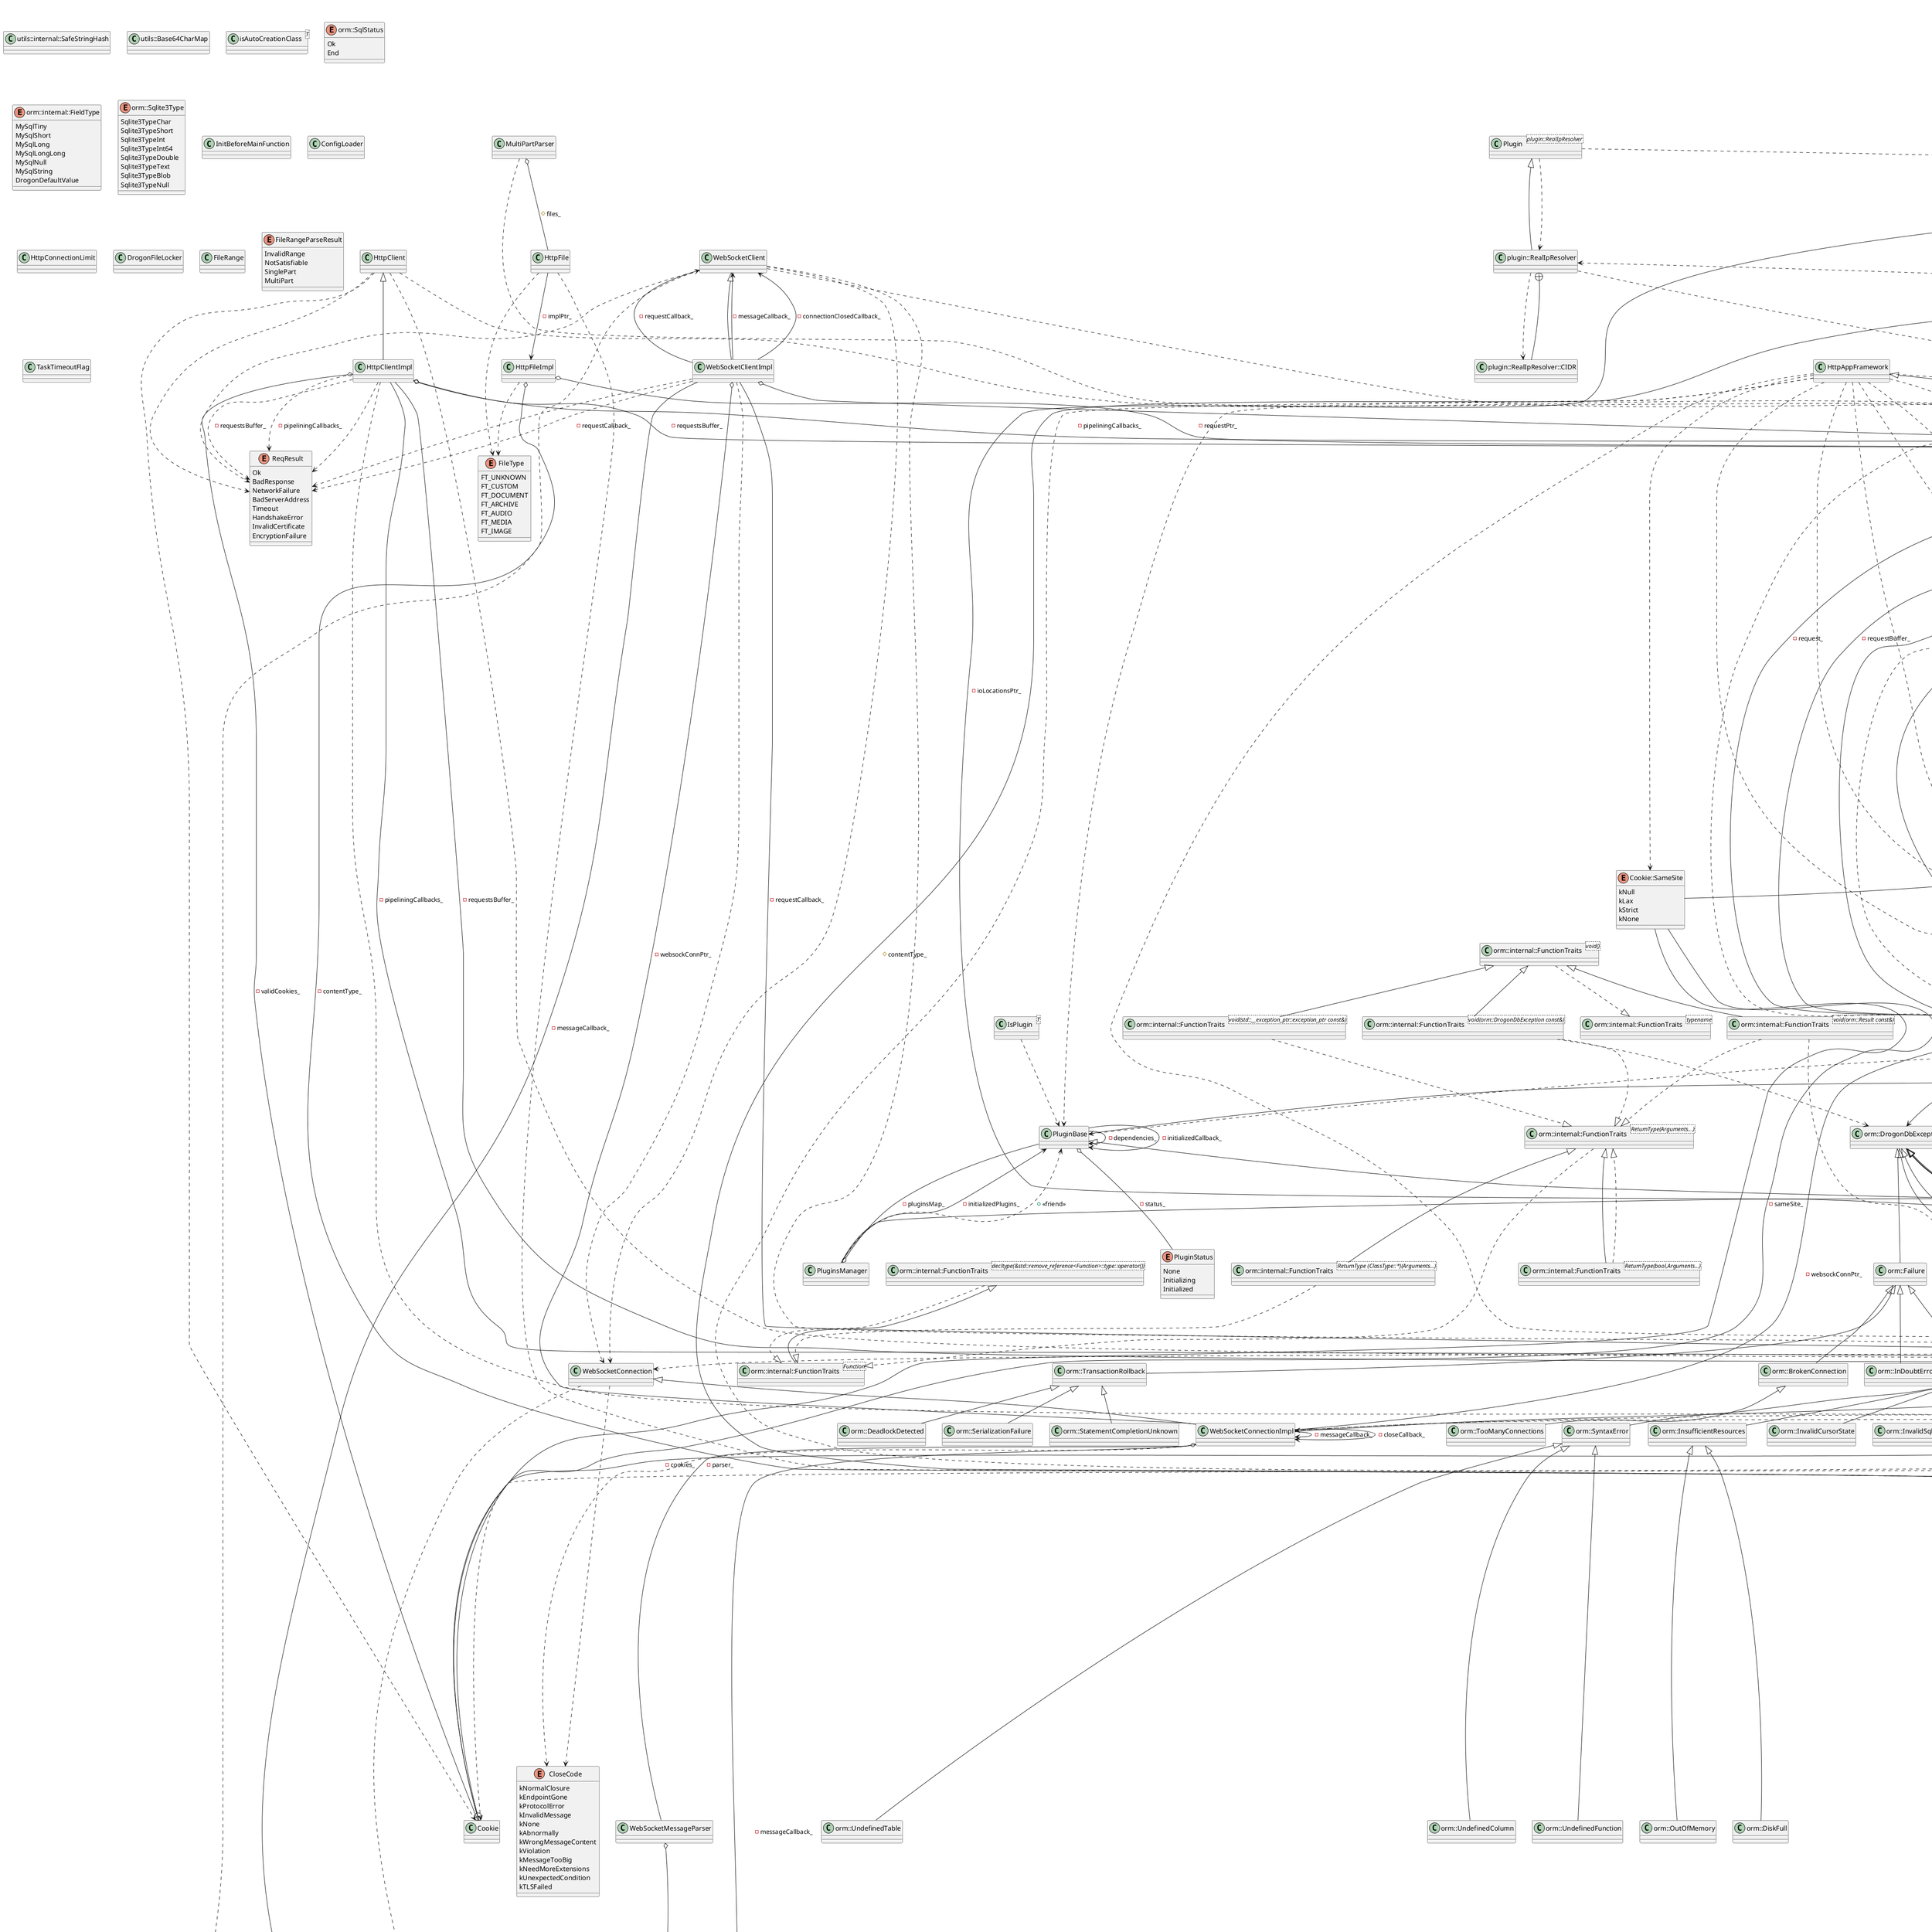@startuml
title drogon class hierarchy
class "CacheFile" as C_0012817571107297855010
class C_0012817571107297855010 {
__
}
class "utils::internal::SafeStringHash" as C_0001621147198823404464
class C_0001621147198823404464 {
__
}
class "utils::Base64CharMap" as C_0006477558972330886409
class C_0006477558972330886409 {
__
}
enum "HttpStatusCode" as C_0018352166772591947749
enum C_0018352166772591947749 {
kUnknown
k100Continue
k101SwitchingProtocols
k102Processing
k103EarlyHints
k200OK
k201Created
k202Accepted
k203NonAuthoritativeInformation
k204NoContent
k205ResetContent
k206PartialContent
k207MultiStatus
k208AlreadyReported
k226IMUsed
k300MultipleChoices
k301MovedPermanently
k302Found
k303SeeOther
k304NotModified
k305UseProxy
k306Unused
k307TemporaryRedirect
k308PermanentRedirect
k400BadRequest
k401Unauthorized
k402PaymentRequired
k403Forbidden
k404NotFound
k405MethodNotAllowed
k406NotAcceptable
k407ProxyAuthenticationRequired
k408RequestTimeout
k409Conflict
k410Gone
k411LengthRequired
k412PreconditionFailed
k413RequestEntityTooLarge
k414RequestURITooLarge
k415UnsupportedMediaType
k416RequestedRangeNotSatisfiable
k417ExpectationFailed
k418ImATeapot
k421MisdirectedRequest
k422UnprocessableEntity
k423Locked
k424FailedDependency
k425TooEarly
k426UpgradeRequired
k428PreconditionRequired
k429TooManyRequests
k431RequestHeaderFieldsTooLarge
k451UnavailableForLegalReasons
k500InternalServerError
k501NotImplemented
k502BadGateway
k503ServiceUnavailable
k504GatewayTimeout
k505HTTPVersionNotSupported
k506VariantAlsoNegotiates
k507InsufficientStorage
k508LoopDetected
k510NotExtended
k511NetworkAuthenticationRequired
}
enum "Version" as C_0001582541600167414582
enum C_0001582541600167414582 {
kUnknown
kHttp10
kHttp11
}
enum "ContentType" as C_0016532459481845139598
enum C_0016532459481845139598 {
CT_NONE
CT_APPLICATION_JSON
CT_TEXT_PLAIN
CT_TEXT_HTML
CT_APPLICATION_X_FORM
CT_APPLICATION_X_JAVASCRIPT
CT_TEXT_JAVASCRIPT
CT_TEXT_CSS
CT_TEXT_CSV
CT_TEXT_XML
CT_APPLICATION_XML
CT_TEXT_XSL
CT_APPLICATION_WASM
CT_APPLICATION_OCTET_STREAM
CT_APPLICATION_FONT_WOFF
CT_APPLICATION_FONT_WOFF2
CT_APPLICATION_GZIP
CT_APPLICATION_JAVA_ARCHIVE
CT_APPLICATION_PDF
CT_APPLICATION_MSWORD
CT_APPLICATION_MSWORDX
CT_APPLICATION_VND_MS_FONTOBJ
CT_APPLICATION_VND_RAR
CT_APPLICATION_XHTML
CT_APPLICATION_X_7Z
CT_APPLICATION_X_BZIP
CT_APPLICATION_X_BZIP2
CT_APPLICATION_X_HTTPD_PHP
CT_APPLICATION_X_FONT_TRUETYPE
CT_APPLICATION_X_FONT_OPENTYPE
CT_APPLICATION_X_TAR
CT_APPLICATION_X_TGZ
CT_APPLICATION_X_XZ
CT_APPLICATION_ZIP
CT_AUDIO_AAC
CT_AUDIO_AC3
CT_AUDIO_AIFF
CT_AUDIO_FLAC
CT_AUDIO_MATROSKA
CT_AUDIO_MPEG
CT_AUDIO_MPEG4
CT_AUDIO_OGG
CT_AUDIO_WAVE
CT_AUDIO_WEBM
CT_AUDIO_X_APE
CT_AUDIO_X_MS_WMA
CT_AUDIO_X_TTA
CT_AUDIO_X_WAVPACK
CT_IMAGE_APNG
CT_IMAGE_AVIF
CT_IMAGE_BMP
CT_IMAGE_GIF
CT_IMAGE_ICNS
CT_IMAGE_JPG
CT_IMAGE_JP2
CT_IMAGE_PNG
CT_IMAGE_SVG_XML
CT_IMAGE_TIFF
CT_IMAGE_WEBP
CT_IMAGE_X_MNG
CT_IMAGE_X_TGA
CT_IMAGE_XICON
CT_VIDEO_APG
CT_VIDEO_AV1
CT_VIDEO_QUICKTIME
CT_VIDEO_MATROSKA
CT_VIDEO_MP4
CT_VIDEO_MPEG
CT_VIDEO_MPEG2TS
CT_VIDEO_OGG
CT_VIDEO_WEBM
CT_VIDEO_X_M4V
CT_VIDEO_X_MSVIDEO
CT_MULTIPART_FORM_DATA
CT_CUSTOM
}
enum "FileType" as C_0000368702885421115956
enum C_0000368702885421115956 {
FT_UNKNOWN
FT_CUSTOM
FT_DOCUMENT
FT_ARCHIVE
FT_AUDIO
FT_MEDIA
FT_IMAGE
}
enum "HttpMethod" as C_0018376716705543033474
enum C_0018376716705543033474 {
Get
Post
Head
Put
Delete
Options
Patch
Invalid
}
enum "ReqResult" as C_0017198085375571107773
enum C_0017198085375571107773 {
Ok
BadResponse
NetworkFailure
BadServerAddress
Timeout
HandshakeError
InvalidCertificate
EncryptionFailure
}
enum "WebSocketMessageType" as C_0011944296698596214920
enum C_0011944296698596214920 {
Text
Binary
Ping
Pong
Close
Unknown
}
class "CallbackEntry" as C_0000724169302370628750
class C_0000724169302370628750 {
__
}
class "CacheMap<T1,T2>" as C_0013747018076770056572
class C_0013747018076770056572 {
__
}
class "CacheMap::MapValue" as C_0012499125694276286924
class C_0012499125694276286924 {
__
}
class "CacheMap::ControlBlock" as C_0018016591625205030681
class C_0018016591625205030681 {
__
}
class "DrClassMap" as C_0001809262855801725511
class C_0001809262855801725511 {
__
}
class "DrObjectBase" as C_0007589431571026341200
class C_0007589431571026341200 {
__
}
class "isAutoCreationClass<T>" as C_0002465921978602352788
class C_0002465921978602352788 {
__
}
class "DrObject<T>" as C_0007426810552443098638
class C_0007426810552443098638 {
__
}
class "DrObject::DrAllocator" as C_0011220638548798215414
class C_0011220638548798215414 {
__
}
class "MultipartHeader" as C_0011525066559430431228
class C_0011525066559430431228 {
__
}
class "RequestStream" as C_0000747981002538991162
class C_0000747981002538991162 {
__
}
enum "StreamErrorCode" as C_0013665713398807404647
enum C_0013665713398807404647 {
kNone
kBadRequest
kConnectionBroken
}
class "StreamError" as C_0001638496613031453620
class C_0001638496613031453620 {
__
}
class "RequestStreamReader" as C_0014065424755961412102
class C_0014065424755961412102 {
__
}
class "Session" as C_0009239069266320825271
class C_0009239069266320825271 {
__
}
class "Attributes" as C_0006855091538063756126
class C_0006855091538063756126 {
__
}
class "UploadFile" as C_0012923695937735973842
class C_0012923695937735973842 {
__
}
class "HttpRequest" as C_0009526967534980987537
class C_0009526967534980987537 {
__
}
class "Cookie" as C_0005037766996307096655
class C_0005037766996307096655 {
__
}
enum "Cookie::SameSite" as C_0016848431613955284927
enum C_0016848431613955284927 {
kNull
kLax
kStrict
kNone
}
class "HttpViewData" as C_0010968873243774943287
class C_0010968873243774943287 {
__
}
class "ResponseStream" as C_0017840186274964755767
class C_0017840186274964755767 {
__
}
class "HttpResponse" as C_0015214360216164099988
class C_0015214360216164099988 {
__
}
class "HttpMiddlewareBase" as C_0013299971319634221181
class C_0013299971319634221181 {
__
}
class "HttpMiddleware<T,_Bool AutoCreation=true>" as C_0002367562706761873028
class C_0002367562706761873028 {
__
}
class "HttpFilterBase" as C_0010298798647119485959
class C_0010298798647119485959 {
__
}
class "HttpFilter<T,_Bool AutoCreation=true>" as C_0011386542272247263448
class C_0011386542272247263448 {
__
}
class "HttpFile" as C_0012187339222017047408
class C_0012187339222017047408 {
__
}
class "MultiPartParser" as C_0012812853950148626389
class C_0012812853950148626389 {
__
}
class "DrTemplateBase" as C_0002292440546930414128
class C_0002292440546930414128 {
__
}
class "DrTemplate<T>" as C_0005847266675194305338
class C_0005847266675194305338 {
__
}
class "DrTemplate<NotFound>" as C_0015688036026125021900
class C_0015688036026125021900 {
__
}
class "NotFound" as C_0013618489075755636239
class C_0013618489075755636239 {
__
}
enum "PluginStatus" as C_0017432675965071711225
enum C_0017432675965071711225 {
None
Initializing
Initialized
}
class "PluginBase" as C_0014129061647938356207
class C_0014129061647938356207 {
__
}
class "IsPlugin<T>" as C_0006061324248466561665
class C_0006061324248466561665 {
__
}
class "Plugin<T>" as C_0000721967873531230181
class C_0000721967873531230181 {
__
}
class "orm::DrogonDbException" as C_0003925615300575611866
class C_0003925615300575611866 {
__
}
class "orm::Failure" as C_0003650953361760268283
class C_0003650953361760268283 {
__
}
class "orm::BrokenConnection" as C_0011011551691146517054
class C_0011011551691146517054 {
__
}
class "orm::SqlError" as C_0000880753197555427468
class C_0000880753197555427468 {
__
}
class "orm::InDoubtError" as C_0010638496020058279751
class C_0010638496020058279751 {
__
}
class "orm::TransactionRollback" as C_0015316194265303155803
class C_0015316194265303155803 {
__
}
class "orm::SerializationFailure" as C_0010060821064176816690
class C_0010060821064176816690 {
__
}
class "orm::StatementCompletionUnknown" as C_0007956932524636972451
class C_0007956932524636972451 {
__
}
class "orm::DeadlockDetected" as C_0015110359670133234192
class C_0015110359670133234192 {
__
}
class "orm::InternalError" as C_0018094653380528237134
class C_0018094653380528237134 {
__
}
class "orm::TimeoutError" as C_0018421396363582951904
class C_0018421396363582951904 {
__
}
class "orm::UsageError" as C_0002032668533831314823
class C_0002032668533831314823 {
__
}
class "orm::ArgumentError" as C_0007334146648115865357
class C_0007334146648115865357 {
__
}
class "orm::ConversionError" as C_0014760700586580098834
class C_0014760700586580098834 {
__
}
class "orm::RangeError" as C_0009691442545535271596
class C_0009691442545535271596 {
__
}
class "orm::UnexpectedRows" as C_0007005467662530310549
class C_0007005467662530310549 {
__
}
class "orm::FeatureNotSupported" as C_0002425173781088858022
class C_0002425173781088858022 {
__
}
class "orm::DataException" as C_0003600532731743140391
class C_0003600532731743140391 {
__
}
class "orm::IntegrityConstraintViolation" as C_0001471885608395928881
class C_0001471885608395928881 {
__
}
class "orm::RestrictViolation" as C_0011894927723383265564
class C_0011894927723383265564 {
__
}
class "orm::NotNullViolation" as C_0014522370043078387317
class C_0014522370043078387317 {
__
}
class "orm::ForeignKeyViolation" as C_0004061656414749205631
class C_0004061656414749205631 {
__
}
class "orm::UniqueViolation" as C_0016070863326250065842
class C_0016070863326250065842 {
__
}
class "orm::CheckViolation" as C_0015393912421811538770
class C_0015393912421811538770 {
__
}
class "orm::InvalidCursorState" as C_0012531428451641118691
class C_0012531428451641118691 {
__
}
class "orm::InvalidSqlStatementName" as C_0006072503209200906457
class C_0006072503209200906457 {
__
}
class "orm::InvalidCursorName" as C_0012848972946571554530
class C_0012848972946571554530 {
__
}
class "orm::SyntaxError" as C_0002072792391660598652
class C_0002072792391660598652 {
__
}
class "orm::UndefinedColumn" as C_0010184429436132236652
class C_0010184429436132236652 {
__
}
class "orm::UndefinedFunction" as C_0001400015603468870662
class C_0001400015603468870662 {
__
}
class "orm::UndefinedTable" as C_0004053124210619346684
class C_0004053124210619346684 {
__
}
class "orm::InsufficientPrivilege" as C_0004921016967397749021
class C_0004921016967397749021 {
__
}
class "orm::InsufficientResources" as C_0016931975591050822499
class C_0016931975591050822499 {
__
}
class "orm::DiskFull" as C_0011782905624685618936
class C_0011782905624685618936 {
__
}
class "orm::OutOfMemory" as C_0004720690990447380967
class C_0004720690990447380967 {
__
}
class "orm::TooManyConnections" as C_0012522139938120818336
class C_0012522139938120818336 {
__
}
class "orm::ArrayParser" as C_0008248158108359289930
class C_0008248158108359289930 {
__
}
enum "orm::ArrayParser::juncture" as C_0000667345353125758012
enum C_0000667345353125758012 {
row_start
row_end
null_value
string_value
done
}
enum "orm::SqlStatus" as C_0006916913428329031845
enum C_0006916913428329031845 {
Ok
End
}
class "orm::Result" as C_0015037553234648304987
class C_0015037553234648304987 {
__
}
class "orm::Row" as C_0011977995049790402683
class C_0011977995049790402683 {
__
}
class "orm::Field" as C_0003075372909022545705
class C_0003075372909022545705 {
__
}
class "orm::ConstResultIterator" as C_0006075981055997961421
class C_0006075981055997961421 {
__
}
class "orm::ConstReverseResultIterator" as C_0013464107380726638743
class C_0013464107380726638743 {
__
}
class "orm::ConstRowIterator" as C_0015265162206910396860
class C_0015265162206910396860 {
__
}
class "orm::ConstReverseRowIterator" as C_0001233194470556708675
class C_0001233194470556708675 {
__
}
class "orm::DefaultValue" as C_0009938802531448414395
class C_0009938802531448414395 {
__
}
enum "orm::internal::FieldType" as C_0014425305828038990979
enum C_0014425305828038990979 {
MySqlTiny
MySqlShort
MySqlLong
MySqlLongLong
MySqlNull
MySqlString
DrogonDefaultValue
}
class "orm::internal::FunctionTraits<void()>" as C_0001173027683328671959
class C_0001173027683328671959 {
__
}
class "orm::internal::FunctionTraits<decltype(&std::remove_reference<Function>::type::operator())>" as C_0012262222008188773731
class C_0012262222008188773731 {
__
}
class "orm::internal::FunctionTraits<Function>" as C_0015660831817441744612
class C_0015660831817441744612 {
__
}
class "orm::internal::FunctionTraits<ReturnType(Arguments...)>" as C_0006450046398830404338
class C_0006450046398830404338 {
__
}
class "orm::internal::FunctionTraits<ReturnType (ClassType::*)(Arguments...)>" as C_0011343064186083833271
class C_0011343064186083833271 {
__
}
class "orm::internal::FunctionTraits<void(orm::Result const&)>" as C_0008903989661017659806
class C_0008903989661017659806 {
__
}
class "orm::internal::FunctionTraits<void(orm::DrogonDbException const&)>" as C_0015578000809991663837
class C_0015578000809991663837 {
__
}
class "orm::internal::FunctionTraits<void(std::__exception_ptr::exception_ptr const&)>" as C_0015441233062675177917
class C_0015441233062675177917 {
__
}
class "orm::internal::FunctionTraits<ReturnType(bool,Arguments...)>" as C_0006899735906605322291
class C_0006899735906605322291 {
__
}
class "orm::internal::VectorTypeTraits<T>" as C_0006292438456919840877
class C_0006292438456919840877 {
__
}
class "orm::internal::VectorTypeTraits<std::vector<std::shared_ptr<T>>>" as C_0011686202660771439393
class C_0011686202660771439393 {
__
}
class "orm::internal::VectorTypeTraits<std::string>" as C_0008231458410616793384
class C_0008231458410616793384 {
__
}
class "orm::internal::CallbackArgTypeTraits<T>" as C_0012728409471627532734
class C_0012728409471627532734 {
__
}
class "orm::internal::CallbackArgTypeTraits<T *>" as C_0006744142839399052624
class C_0006744142839399052624 {
__
}
class "orm::internal::CallbackArgTypeTraits<T &>" as C_0012989082906342152832
class C_0012989082906342152832 {
__
}
class "orm::internal::CallbackArgTypeTraits<T &&>" as C_0003596697204174072493
class C_0003596697204174072493 {
__
}
class "orm::internal::CallbackArgTypeTraits<T const&>" as C_0002225831632757194885
class C_0002225831632757194885 {
__
}
class "orm::internal::CallbackHolderBase" as C_0006492505058504754792
class C_0006492505058504754792 {
__
}
class "orm::internal::CallbackHolder<Function>" as C_0015114878958967863017
class C_0015114878958967863017 {
__
}
class "orm::internal::SqlBinder" as C_0003751176088277449627
class C_0003751176088277449627 {
__
}
class "orm::internal::FunctionTraits<typename>" as C_0002870807862355706753
class C_0002870807862355706753 {
__
}
enum "orm::ClientType" as C_0017526265140344553007
enum C_0017526265140344553007 {
PostgreSQL
Mysql
Sqlite3
}
enum "orm::Sqlite3Type" as C_0010408216038795476083
enum C_0010408216038795476083 {
Sqlite3TypeChar
Sqlite3TypeShort
Sqlite3TypeInt
Sqlite3TypeInt64
Sqlite3TypeDouble
Sqlite3TypeText
Sqlite3TypeBlob
Sqlite3TypeNull
}
enum "orm::Mode" as C_0009802664695446558686
enum C_0009802664695446558686 {
NonBlocking
Blocking
}
class "orm::DbClient" as C_0003772260212648364846
class C_0003772260212648364846 {
__
}
class "orm::Transaction" as C_0003655518352242345265
class C_0003655518352242345265 {
__
}
class "orm::PostgresConfig" as C_0013437298660522221416
class C_0013437298660522221416 {
__
}
class "orm::MysqlConfig" as C_0007465107967000890521
class C_0007465107967000890521 {
__
}
class "orm::Sqlite3Config" as C_0004429247085535594354
class C_0004429247085535594354 {
__
}
class "orm::DbClientManager" as C_0013196187851235976252
class C_0013196187851235976252 {
__
}
class "orm::DbClientManager::DbInfo" as C_0013471996287550612450
class C_0013471996287550612450 {
__
}
class "orm::ResultImpl" as C_0015647149007090703416
class C_0015647149007090703416 {
__
}
enum "nosql::RedisResultType" as C_0001893029331667332830
enum C_0001893029331667332830 {
kInteger
kString
kArray
kStatus
kNil
kError
}
class "nosql::RedisResult" as C_0000400040649954328149
class C_0000400040649954328149 {
__
}
enum "nosql::RedisErrorCode" as C_0010496010889356413194
enum C_0010496010889356413194 {
kNone
kUnknown
kConnectionBroken
kNoConnectionAvailable
kRedisError
kInternalError
kTransactionCancelled
kBadType
kTimeout
}
class "nosql::RedisException" as C_0004474405210872444032
class C_0004474405210872444032 {
__
}
class "nosql::RedisSubscriber" as C_0008860377292588652757
class C_0008860377292588652757 {
__
}
class "nosql::RedisClient" as C_0015070233593266099637
class C_0015070233593266099637 {
__
}
class "nosql::RedisTransaction" as C_0004820016223501427109
class C_0004820016223501427109 {
__
}
class "nosql::RedisClientManager" as C_0014197907008844461700
class C_0014197907008844461700 {
__
}
class "nosql::RedisClientManager::RedisInfo" as C_0004889508095339370109
class C_0004889508095339370109 {
__
}
class "HttpAppFramework" as C_0004502452281337653994
class C_0004502452281337653994 {
__
}
class "CacheMap<std::string,std::shared_ptr<Session>>" as C_0002124478060043169330
class C_0002124478060043169330 {
__
}
class "SessionManager" as C_0013055330948732775682
class C_0013055330948732775682 {
__
}
class "InitBeforeMainFunction" as C_0000163876067329384973
class C_0000163876067329384973 {
__
}
class "HttpAppFrameworkImpl" as C_0008038063398343437470
class C_0008038063398343437470 {
__
}
class "AopAdvice" as C_0005077126404658055662
class C_0005077126404658055662 {
__
}
class "ConfigLoader" as C_0012011279442604945904
class C_0012011279442604945904 {
__
}
class "IOThreadStorage<C>" as C_0017264138609204375124
class C_0017264138609204375124 {
__
}
class "IOThreadStorage<std::shared_ptr<orm::DbClient>>" as C_0004856165685176198682
class C_0004856165685176198682 {
__
}
class "HttpClient" as C_0001547094043649461528
class C_0001547094043649461528 {
__
}
class "HttpClientImpl" as C_0004530782217036599494
class C_0004530782217036599494 {
__
}
class "HttpConnectionLimit" as C_0008336318611129903014
class C_0008336318611129903014 {
__
}
enum "StreamDecompressStatus" as C_0001306850638463140379
enum C_0001306850638463140379 {
TooLarge
DecompressError
NotSupported
Ok
}
enum "ReqStreamStatus" as C_0001607823296995674239
enum C_0001607823296995674239 {
None
Open
Finish
Error
}
class "HttpRequestImpl" as C_0008619560239734326812
class C_0008619560239734326812 {
__
}
class "IOThreadStorage<std::shared_ptr<HttpResponse>>" as C_0005693912300322909319
class C_0005693912300322909319 {
__
}
class "ControllerBinderBase" as C_0007188470413685520285
class C_0007188470413685520285 {
__
}
class "RouteResult" as C_0009249420455601167265
class C_0009249420455601167265 {
__
}
class "HttpControllersRouter" as C_0012921213293221204790
class C_0012921213293221204790 {
__
}
class "HttpControllersRouter::SimpleControllerRouterItem" as C_0009888148354571995300
class C_0009888148354571995300 {
__
}
class "HttpControllersRouter::HttpControllerRouterItem" as C_0002478744816068818375
class C_0002478744816068818375 {
__
}
class "HttpControllersRouter::WebSocketControllerRouterItem" as C_0017380383601593001935
class C_0017380383601593001935 {
__
}
class "HttpControllersRouter::RegExWebSocketControllerRouterItem" as C_0010760753172531094865
class C_0010760753172531094865 {
__
}
class "HttpMessageBody" as C_0014037668338574780788
class C_0014037668338574780788 {
__
}
enum "HttpMessageBody::BodyType" as C_0004843428717078620043
enum C_0004843428717078620043 {
kNone
kString
kStringView
}
class "HttpMessageStringBody" as C_0010222316416179081851
class C_0010222316416179081851 {
__
}
class "HttpMessageStringViewBody" as C_0016483159694540023289
class C_0016483159694540023289 {
__
}
class "HttpResponseImpl" as C_0003051813847334436311
class C_0003051813847334436311 {
__
}
class "HttpServer" as C_0011872406866640998556
class C_0011872406866640998556 {
__
}
class "HttpServer::HttpRequestParamPack" as C_0004127736543029324850
class C_0004127736543029324850 {
__
}
class "HttpServer::WsRequestParamPack" as C_0012507906021108863085
class C_0012507906021108863085 {
__
}
class "HttpInternalForwardHelper" as C_0011540651472033730843
class C_0011540651472033730843 {
__
}
class "ListenerManager" as C_0004870105874172042948
class C_0004870105874172042948 {
__
}
class "ListenerManager::ListenerInfo" as C_0009637161520358910681
class C_0009637161520358910681 {
__
}
class "PluginsManager" as C_0002685203435746278768
class C_0002685203435746278768 {
__
}
class "IOThreadStorage<std::shared_ptr<nosql::RedisClient>>" as C_0018325180506809103899
class C_0018325180506809103899 {
__
}
class "SharedLibManager" as C_0015158724601589065835
class C_0015158724601589065835 {
__
}
class "SharedLibManager::DLStat" as C_0007299147917696806785
class C_0007299147917696806785 {
__
}
class "CacheMap<std::string,char>" as C_0016713764861738805684
class C_0016713764861738805684 {
__
}
class "IOThreadStorage<std::unique_ptr<CacheMap<std::string,char>>>" as C_0010516572910821327574
class C_0010516572910821327574 {
__
}
class "IOThreadStorage<std::unordered_map<std::string,std::shared_ptr<HttpResponse>>>" as C_0016338813364022449347
class C_0016338813364022449347 {
__
}
class "IOThreadStorage<std::vector<StaticFileRouter::Location>>" as C_0008710470908964163385
class C_0008710470908964163385 {
__
}
class "StaticFileRouter" as C_0002830609817681517778
class C_0002830609817681517778 {
__
}
class "StaticFileRouter::Location" as C_0007651064332181210324
class C_0007651064332181210324 {
__
}
class "HttpSimpleControllerBase" as C_0001028963305737097451
class C_0001028963305737097451 {
__
}
class "HttpResponseParser" as C_0002245146794363153388
class C_0002245146794363153388 {
__
}
class "HttpFileImpl" as C_0003446892612294564700
class C_0003446892612294564700 {
__
}
class "HttpControllerBinder" as C_0003754892401820324293
class C_0003754892401820324293 {
__
}
class "HttpSimpleControllerBinder" as C_0007088885592061010890
class C_0007088885592061010890 {
__
}
class "WebSocketControllerBase" as C_0012920372365021821026
class C_0012920372365021821026 {
__
}
class "HttpRequestParser" as C_0013762914244665860523
class C_0013762914244665860523 {
__
}
class "WebSocketConnectionImpl" as C_0014693259870921144168
class C_0014693259870921144168 {
__
}
class "HttpControllerBase" as C_0014783667969840431989
class C_0014783667969840431989 {
__
}
class "WebsocketControllerBinder" as C_0015776954761825502376
class C_0015776954761825502376 {
__
}
class "HttpController<T,_Bool AutoCreation=true>" as C_0000182916779366679195
class C_0000182916779366679195 {
__
}
class "HttpController::methodRegistrator" as C_0013401628891839028699
class C_0013401628891839028699 {
__
}
class "HttpSimpleController<T,_Bool AutoCreation=true>" as C_0001846672343101501349
class C_0001846672343101501349 {
__
}
class "HttpSimpleController::pathRegistrator" as C_0001350189249432342004
class C_0001350189249432342004 {
__
}
class "plugin::SecureSSLRedirector" as C_0001760563993969887911
class C_0001760563993969887911 {
__
}
class "plugin::AccessLogger" as C_0001956164984981397978
class C_0001956164984981397978 {
__
}
class "plugin::RealIpResolver" as C_0007532106599605867994
class C_0007532106599605867994 {
__
}
class "plugin::RealIpResolver::CIDR" as C_0003589131085850227456
class C_0003589131085850227456 {
__
}
class "plugin::Hodor" as C_0013282267386604481828
class C_0013282267386604481828 {
__
}
class "plugin::Hodor::LimitStrategy" as C_0018317038261699973383
class C_0018317038261699973383 {
__
}
class "plugin::SlashRemover" as C_0007283542288984105080
class C_0007283542288984105080 {
__
}
class "plugin::GlobalFilters" as C_0015899836137721366273
class C_0015899836137721366273 {
__
}
class "plugin::PromExporter" as C_0004922625082304258822
class C_0004922625082304258822 {
__
}
class "plugin::Redirector" as C_0012604604795042201088
class C_0012604604795042201088 {
__
}
class "Plugin<plugin::SecureSSLRedirector>" as C_0003013815177151649245
class C_0003013815177151649245 {
__
}
class "Plugin<plugin::AccessLogger>" as C_0013364640669503668335
class C_0013364640669503668335 {
__
}
class "Plugin<plugin::RealIpResolver>" as C_0004175091463288662045
class C_0004175091463288662045 {
__
}
enum "RateLimiterType" as C_0004559909387019274516
enum C_0004559909387019274516 {
kFixedWindow
kSlidingWindow
kTokenBucket
}
class "RateLimiter" as C_0013468562794567611009
class C_0013468562794567611009 {
__
}
class "SafeRateLimiter" as C_0006346500301381082700
class C_0006346500301381082700 {
__
}
class "Plugin<plugin::Hodor>" as C_0007968179900891448603
class C_0007968179900891448603 {
__
}
class "CacheMap<std::string,std::shared_ptr<RateLimiter>>" as C_0009196725155257576725
class C_0009196725155257576725 {
__
}
class "Plugin<plugin::SlashRemover>" as C_0015971667726043988280
class C_0015971667726043988280 {
__
}
class "Plugin<plugin::GlobalFilters>" as C_0016913883092917280783
class C_0016913883092917280783 {
__
}
class "monitoring::Registry" as C_0003185537142062707466
class C_0003185537142062707466 {
__
}
class "monitoring::Sample" as C_0012129709594824551791
class C_0012129709594824551791 {
__
}
class "monitoring::Metric" as C_0006567234827559240106
class C_0006567234827559240106 {
__
}
class "monitoring::SamplesGroup" as C_0007370910128100751417
class C_0007370910128100751417 {
__
}
class "monitoring::CollectorBase" as C_0000007277944538948904
class C_0000007277944538948904 {
__
}
class "monitoring::Collector<T>" as C_0011591301263826905034
class C_0011591301263826905034 {
__
}
class "monitoring::Histogram" as C_0000120493807316202679
class C_0000120493807316202679 {
__
}
class "monitoring::Histogram::TimeBucket" as C_0011926873058209558763
class C_0011926873058209558763 {
__
}
class "monitoring::Counter" as C_0011798774280945075380
class C_0011798774280945075380 {
__
}
class "monitoring::Gauge" as C_0016029344305644263005
class C_0016029344305644263005 {
__
}
class "Plugin<plugin::PromExporter>" as C_0006725369196216460407
class C_0006725369196216460407 {
__
}
class "HttpFilter<IntranetIpFilter>" as C_0004972084514821636789
class C_0004972084514821636789 {
__
}
class "IntranetIpFilter" as C_0009081055043131062946
class C_0009081055043131062946 {
__
}
class "HttpFilter<LocalHostFilter>" as C_0011102141886578161224
class C_0011102141886578161224 {
__
}
class "LocalHostFilter" as C_0009612645709105742219
class C_0009612645709105742219 {
__
}
class "HttpFileUploadRequest" as C_0014869748583135867990
class C_0014869748583135867990 {
__
}
enum "CloseCode" as C_0006895653157826322951
enum C_0006895653157826322951 {
kNormalClosure
kEndpointGone
kProtocolError
kInvalidMessage
kNone
kAbnormally
kWrongMessageContent
kViolation
kMessageTooBig
kNeedMoreExtensions
kUnexpectedCondition
kTLSFailed
}
class "WebSocketConnection" as C_0013628367477549041320
class C_0013628367477549041320 {
__
}
class "WebSocketMessageParser" as C_0011637016194350284770
class C_0011637016194350284770 {
__
}
enum "HttpRequestParser::HttpRequestParseStatus" as C_0016876023719628906190
enum C_0016876023719628906190 {
kExpectMethod
kExpectRequestLine
kExpectHeaders
kExpectBody
kExpectChunkLen
kExpectChunkBody
kExpectLastEmptyChunk
kGotAll
}
class "WebSocketController<T,_Bool AutoCreation=true>" as C_0010455583987704007942
class C_0010455583987704007942 {
__
}
class "WebSocketController::pathRegistrator" as C_0004256146314510330800
class C_0004256146314510330800 {
__
}
class "TokenBucketRateLimiter" as C_0014821351094701279932
class C_0014821351094701279932 {
__
}
class "FixedWindowRateLimiter" as C_0013767946623343709775
class C_0013767946623343709775 {
__
}
class "SlidingWindowRateLimiter" as C_0015086261085381913583
class C_0015086261085381913583 {
__
}
class "ConfigAdapter" as C_0009990170864541532933
class C_0009990170864541532933 {
__
}
class "YamlConfigAdapter" as C_0007356888664986311470
class C_0007356888664986311470 {
__
}
class "DrogonFileLocker" as C_0001455975954288902551
class C_0001455975954288902551 {
__
}
class "FileRange" as C_0009383258410241521355
class C_0009383258410241521355 {
__
}
enum "FileRangeParseResult" as C_0001187575368421977475
enum C_0001187575368421977475 {
InvalidRange
NotSatisfiable
SinglePart
MultiPart
}
enum "HttpResponseParser::HttpResponseParseStatus" as C_0012058597642551198655
enum C_0012058597642551198655 {
kExpectResponseLine
kExpectHeaders
kExpectBody
kExpectChunkLen
kExpectChunkBody
kExpectLastEmptyChunk
kExpectClose
kGotAll
}
class "WebSocketClient" as C_0000658758303226211412
class C_0000658758303226211412 {
__
}
class "WebSocketClientImpl" as C_0011845127701279954065
class C_0011845127701279954065 {
__
}
class "Plugin<plugin::Redirector>" as C_0015920046790050115313
class C_0015920046790050115313 {
__
}
class "JsonConfigAdapter" as C_0011958958217769972173
class C_0011958958217769972173 {
__
}
class "TaskTimeoutFlag" as C_0012263504097495237045
class C_0012263504097495237045 {
__
}
class "MultipartStreamParser" as C_0018238373973351779222
class C_0018238373973351779222 {
__
}
class "MultipartStreamParser::Buffer" as C_0006729770760197322459
class C_0006729770760197322459 {
__
}
enum "MultipartStreamParser::Status" as C_0004600240567150387019
enum C_0004600240567150387019 {
kExpectFirstBoundary
kExpectNewEntry
kExpectHeader
kExpectBody
kExpectEndOrNewEntry
}
class "RequestStreamImpl" as C_0001078544746416091645
class C_0001078544746416091645 {
__
}
class "DefaultStreamReader" as C_0002607457879324861915
class C_0002607457879324861915 {
__
}
class "NullStreamReader" as C_0004565948427953200255
class C_0004565948427953200255 {
__
}
class "MultipartStreamReader" as C_0017175867335167144933
class C_0017175867335167144933 {
__
}
class "ConfigAdapterManager" as C_0010831644238997614854
class C_0010831644238997614854 {
__
}
C_0013747018076770056572 o-- C_0000724169302370628750 : -wheels_
C_0013747018076770056572 --> C_0018016591625205030681 : -ctrlBlockPtr_
C_0012499125694276286924 --+ C_0013747018076770056572
C_0012499125694276286924 o-- C_0000724169302370628750 : +weakEntryPtr_
C_0018016591625205030681 --+ C_0013747018076770056572
C_0001809262855801725511 ..> C_0007589431571026341200
C_0007589431571026341200 <|-- C_0007426810552443098638
C_0011220638548798215414 --+ C_0007426810552443098638
C_0000747981002538991162 ..> C_0014065424755961412102
C_0001638496613031453620 o-- C_0013665713398807404647 : -code_
C_0014065424755961412102 ..> C_0009526967534980987537
C_0014065424755961412102 ..> C_0011525066559430431228
C_0009239069266320825271 <.. C_0008038063398343437470 : +<<friend>>
C_0009239069266320825271 <.. C_0013055330948732775682 : +<<friend>>
C_0012923695937735973842 o-- C_0016532459481845139598 : -contentType_
C_0009526967534980987537 ..> C_0018376716705543033474
C_0009526967534980987537 ..> C_0001582541600167414582
C_0009526967534980987537 ..> C_0009239069266320825271
C_0009526967534980987537 ..> C_0006855091538063756126
C_0009526967534980987537 ..> C_0016532459481845139598
C_0009526967534980987537 ..> C_0012923695937735973842
C_0005037766996307096655 o-- C_0016848431613955284927 : -sameSite_
C_0016848431613955284927 --+ C_0005037766996307096655
C_0015214360216164099988 ..> C_0018352166772591947749
C_0015214360216164099988 ..> C_0001582541600167414582
C_0015214360216164099988 ..> C_0016532459481845139598
C_0015214360216164099988 ..> C_0005037766996307096655
C_0015214360216164099988 ..> C_0009526967534980987537
C_0015214360216164099988 ..> C_0010968873243774943287
C_0015214360216164099988 ..> C_0017840186274964755767
C_0013299971319634221181 ..> C_0009526967534980987537
C_0013299971319634221181 ..> C_0015214360216164099988
C_0007589431571026341200 <|-- C_0013299971319634221181
C_0007426810552443098638 <|-- C_0002367562706761873028
C_0013299971319634221181 <|-- C_0002367562706761873028
C_0010298798647119485959 ..> C_0009526967534980987537
C_0010298798647119485959 ..> C_0015214360216164099988
C_0007589431571026341200 <|-- C_0010298798647119485959
C_0013299971319634221181 <|-- C_0010298798647119485959
C_0007426810552443098638 <|-- C_0011386542272247263448
C_0010298798647119485959 <|-- C_0011386542272247263448
C_0012187339222017047408 ..> C_0000368702885421115956
C_0012187339222017047408 ..> C_0016532459481845139598
C_0012187339222017047408 --> C_0003446892612294564700 : -implPtr_
C_0012812853950148626389 ..> C_0009526967534980987537
C_0012812853950148626389 o-- C_0012187339222017047408 : #files_
C_0002292440546930414128 ..> C_0010968873243774943287
C_0007589431571026341200 <|-- C_0002292440546930414128
C_0007426810552443098638 <|-- C_0005847266675194305338
C_0002292440546930414128 <|-- C_0005847266675194305338
C_0015688036026125021900 ..> C_0013618489075755636239
C_0015688036026125021900 ..|> C_0005847266675194305338
C_0013618489075755636239 ..> C_0010968873243774943287
C_0015688036026125021900 <|-- C_0013618489075755636239
C_0014129061647938356207 o-- C_0017432675965071711225 : -status_
C_0014129061647938356207 --> C_0014129061647938356207 : -dependencies_
C_0014129061647938356207 --> C_0014129061647938356207 : -initializedCallback_
C_0014129061647938356207 <.. C_0002685203435746278768 : +<<friend>>
C_0007589431571026341200 <|-- C_0014129061647938356207
C_0006061324248466561665 ..> C_0014129061647938356207
C_0014129061647938356207 <|-- C_0000721967873531230181
C_0007426810552443098638 <|-- C_0000721967873531230181
C_0003925615300575611866 <|-- C_0003650953361760268283
C_0003650953361760268283 <|-- C_0011011551691146517054
C_0003650953361760268283 <|-- C_0000880753197555427468
C_0003650953361760268283 <|-- C_0010638496020058279751
C_0003650953361760268283 <|-- C_0015316194265303155803
C_0015316194265303155803 <|-- C_0010060821064176816690
C_0015316194265303155803 <|-- C_0007956932524636972451
C_0015316194265303155803 <|-- C_0015110359670133234192
C_0003925615300575611866 <|-- C_0018094653380528237134
C_0003925615300575611866 <|-- C_0018421396363582951904
C_0003925615300575611866 <|-- C_0002032668533831314823
C_0003925615300575611866 <|-- C_0007334146648115865357
C_0003925615300575611866 <|-- C_0014760700586580098834
C_0003925615300575611866 <|-- C_0009691442545535271596
C_0009691442545535271596 <|-- C_0007005467662530310549
C_0000880753197555427468 <|-- C_0002425173781088858022
C_0000880753197555427468 <|-- C_0003600532731743140391
C_0000880753197555427468 <|-- C_0001471885608395928881
C_0001471885608395928881 <|-- C_0011894927723383265564
C_0001471885608395928881 <|-- C_0014522370043078387317
C_0001471885608395928881 <|-- C_0004061656414749205631
C_0001471885608395928881 <|-- C_0016070863326250065842
C_0001471885608395928881 <|-- C_0015393912421811538770
C_0000880753197555427468 <|-- C_0012531428451641118691
C_0000880753197555427468 <|-- C_0006072503209200906457
C_0000880753197555427468 <|-- C_0012848972946571554530
C_0000880753197555427468 <|-- C_0002072792391660598652
C_0002072792391660598652 <|-- C_0010184429436132236652
C_0002072792391660598652 <|-- C_0001400015603468870662
C_0002072792391660598652 <|-- C_0004053124210619346684
C_0000880753197555427468 <|-- C_0004921016967397749021
C_0000880753197555427468 <|-- C_0016931975591050822499
C_0016931975591050822499 <|-- C_0011782905624685618936
C_0016931975591050822499 <|-- C_0004720690990447380967
C_0011011551691146517054 <|-- C_0012522139938120818336
C_0008248158108359289930 ..> C_0000667345353125758012
C_0000667345353125758012 --+ C_0008248158108359289930
C_0015037553234648304987 ..> C_0006075981055997961421
C_0015037553234648304987 ..> C_0013464107380726638743
C_0015037553234648304987 o-- C_0015647149007090703416 : -resultPtr_
C_0015037553234648304987 <.. C_0011977995049790402683 : +<<friend>>
C_0015037553234648304987 <.. C_0003075372909022545705 : +<<friend>>
C_0011977995049790402683 ..> C_0015265162206910396860
C_0011977995049790402683 ..> C_0001233194470556708675
C_0011977995049790402683 o-- C_0015037553234648304987 : -result_
C_0011977995049790402683 <.. C_0015037553234648304987 : +<<friend>>
C_0011977995049790402683 <.. C_0003075372909022545705 : +<<friend>>
C_0003075372909022545705 ..> C_0008248158108359289930
C_0003075372909022545705 o-- C_0015037553234648304987 : -result_
C_0003075372909022545705 <.. C_0011977995049790402683 : +<<friend>>
C_0006075981055997961421 <.. C_0015037553234648304987 : +<<friend>>
C_0011977995049790402683 <|-- C_0006075981055997961421
C_0006075981055997961421 <|-- C_0013464107380726638743
C_0015265162206910396860 <.. C_0011977995049790402683 : +<<friend>>
C_0003075372909022545705 <|-- C_0015265162206910396860
C_0015265162206910396860 <|-- C_0001233194470556708675
C_0001173027683328671959 ..|> C_0002870807862355706753
C_0012262222008188773731 ..|> C_0015660831817441744612
C_0012262222008188773731 <|-- C_0015660831817441744612
C_0006450046398830404338 ..|> C_0015660831817441744612
C_0011343064186083833271 ..|> C_0015660831817441744612
C_0006450046398830404338 <|-- C_0011343064186083833271
C_0008903989661017659806 ..> C_0015037553234648304987
C_0008903989661017659806 ..|> C_0006450046398830404338
C_0001173027683328671959 <|-- C_0008903989661017659806
C_0015578000809991663837 ..> C_0003925615300575611866
C_0015578000809991663837 ..|> C_0006450046398830404338
C_0001173027683328671959 <|-- C_0015578000809991663837
C_0015441233062675177917 ..|> C_0006450046398830404338
C_0001173027683328671959 <|-- C_0015441233062675177917
C_0006899735906605322291 ..|> C_0006450046398830404338
C_0006450046398830404338 <|-- C_0006899735906605322291
C_0011686202660771439393 ..|> C_0006292438456919840877
C_0008231458410616793384 ..|> C_0006292438456919840877
C_0006744142839399052624 ..|> C_0012728409471627532734
C_0012989082906342152832 ..|> C_0012728409471627532734
C_0003596697204174072493 ..|> C_0012728409471627532734
C_0002225831632757194885 ..|> C_0012728409471627532734
C_0006492505058504754792 ..> C_0015037553234648304987
C_0015114878958967863017 ..> C_0015037553234648304987
C_0015114878958967863017 ..> C_0011977995049790402683
C_0015114878958967863017 ..> C_0003075372909022545705
C_0006492505058504754792 <|-- C_0015114878958967863017
C_0003751176088277449627 ..> C_0009938802531448414395
C_0003751176088277449627 --> C_0003772260212648364846 : -client_
C_0003751176088277449627 o-- C_0009802664695446558686 : -mode_
C_0003751176088277449627 --> C_0006492505058504754792 : -callbackHolder_
C_0003751176088277449627 --> C_0003925615300575611866 : -exceptionCallback_
C_0003751176088277449627 o-- C_0017526265140344553007 : -type_
C_0003772260212648364846 ..> C_0003655518352242345265
C_0003772260212648364846 ..> C_0015037553234648304987
C_0003772260212648364846 o-- C_0017526265140344553007 : #type_
C_0003772260212648364846 <.. C_0003751176088277449627 : +<<friend>>
C_0003772260212648364846 <|-- C_0003655518352242345265
C_0013196187851235976252 ..> C_0013437298660522221416
C_0013196187851235976252 ..> C_0007465107967000890521
C_0013196187851235976252 ..> C_0004429247085535594354
C_0013196187851235976252 o-- C_0003772260212648364846 : -dbClientsMap_
C_0013196187851235976252 o-- C_0004856165685176198682 : -dbFastClientsMap_
C_0013471996287550612450 --+ C_0013196187851235976252
C_0013471996287550612450 o-- C_0013437298660522221416 : +config_
C_0013471996287550612450 o-- C_0007465107967000890521 : +config_
C_0013471996287550612450 o-- C_0004429247085535594354 : +config_
C_0000400040649954328149 ..> C_0001893029331667332830
C_0004474405210872444032 o-- C_0010496010889356413194 : -code_
C_0015070233593266099637 ..> C_0000400040649954328149
C_0015070233593266099637 ..> C_0004474405210872444032
C_0015070233593266099637 ..> C_0008860377292588652757
C_0015070233593266099637 ..> C_0004820016223501427109
C_0004820016223501427109 ..> C_0000400040649954328149
C_0004820016223501427109 ..> C_0004474405210872444032
C_0015070233593266099637 <|-- C_0004820016223501427109
C_0014197907008844461700 o-- C_0015070233593266099637 : -redisClientsMap_
C_0014197907008844461700 o-- C_0018325180506809103899 : -redisFastClientsMap_
C_0004889508095339370109 --+ C_0014197907008844461700
C_0004502452281337653994 ..> C_0015214360216164099988
C_0004502452281337653994 ..> C_0018352166772591947749
C_0004502452281337653994 ..> C_0009526967534980987537
C_0004502452281337653994 ..> C_0014129061647938356207
C_0004502452281337653994 ..> C_0018376716705543033474
C_0004502452281337653994 ..> C_0016848431613955284927
C_0004502452281337653994 ..> C_0003772260212648364846
C_0004502452281337653994 ..> C_0015070233593266099637
C_0004502452281337653994 ..> C_0013437298660522221416
C_0004502452281337653994 ..> C_0007465107967000890521
C_0004502452281337653994 ..> C_0004429247085535594354
C_0002124478060043169330 ..|> C_0013747018076770056572
C_0013055330948732775682 ..> C_0009239069266320825271
C_0013055330948732775682 o-- C_0002124478060043169330 : -sessionMapPtr_
C_0008038063398343437470 ..> C_0014129061647938356207
C_0008038063398343437470 ..> C_0018352166772591947749
C_0008038063398343437470 ..> C_0008619560239734326812
C_0008038063398343437470 ..> C_0018376716705543033474
C_0008038063398343437470 ..> C_0003772260212648364846
C_0008038063398343437470 ..> C_0013437298660522221416
C_0008038063398343437470 ..> C_0007465107967000890521
C_0008038063398343437470 ..> C_0004429247085535594354
C_0008038063398343437470 ..> C_0015070233593266099637
C_0008038063398343437470 o-- C_0016848431613955284927 : -sessionSameSite_
C_0008038063398343437470 o-- C_0004870105874172042948 : -listenerManagerPtr_
C_0008038063398343437470 o-- C_0002685203435746278768 : -pluginsManagerPtr_
C_0008038063398343437470 o-- C_0013196187851235976252 : -dbClientManagerPtr_
C_0008038063398343437470 o-- C_0014197907008844461700 : -redisClientManagerPtr_
C_0008038063398343437470 o-- C_0015158724601589065835 : -sharedLibManagerPtr_
C_0008038063398343437470 o-- C_0013055330948732775682 : -sessionManagerPtr_
C_0008038063398343437470 o-- C_0015214360216164099988 : -custom404_
C_0008038063398343437470 ..> C_0018352166772591947749 : -customErrorHandler_
C_0008038063398343437470 --> C_0009526967534980987537 : -customErrorHandler_
C_0008038063398343437470 --> C_0009526967534980987537 : -exceptionHandler_
C_0008038063398343437470 --> C_0015214360216164099988 : -exceptionHandler_
C_0004502452281337653994 <|-- C_0008038063398343437470
C_0005077126404658055662 ..> C_0008619560239734326812
C_0005077126404658055662 o-- C_0015214360216164099988 : -responseCreationAdvices_
C_0005077126404658055662 o-- C_0015214360216164099988 : -syncAdvices_
C_0005077126404658055662 o-- C_0009526967534980987537 : -syncAdvices_
C_0005077126404658055662 o-- C_0009526967534980987537 : -preRoutingObservers_
C_0005077126404658055662 o-- C_0009526967534980987537 : -preRoutingAdvices_
C_0005077126404658055662 o-- C_0015214360216164099988 : -preRoutingAdvices_
C_0005077126404658055662 --> C_0009526967534980987537 : -preRoutingAdvices_
C_0005077126404658055662 --> C_0015214360216164099988 : -preRoutingAdvices_
C_0005077126404658055662 o-- C_0009526967534980987537 : -postRoutingObservers_
C_0005077126404658055662 o-- C_0009526967534980987537 : -postRoutingAdvices_
C_0005077126404658055662 o-- C_0015214360216164099988 : -postRoutingAdvices_
C_0005077126404658055662 --> C_0009526967534980987537 : -postRoutingAdvices_
C_0005077126404658055662 --> C_0015214360216164099988 : -postRoutingAdvices_
C_0005077126404658055662 o-- C_0009526967534980987537 : -preHandlingObservers_
C_0005077126404658055662 o-- C_0009526967534980987537 : -preHandlingAdvices_
C_0005077126404658055662 o-- C_0015214360216164099988 : -preHandlingAdvices_
C_0005077126404658055662 --> C_0009526967534980987537 : -preHandlingAdvices_
C_0005077126404658055662 --> C_0015214360216164099988 : -preHandlingAdvices_
C_0005077126404658055662 o-- C_0009526967534980987537 : -postHandlingAdvices_
C_0005077126404658055662 o-- C_0015214360216164099988 : -postHandlingAdvices_
C_0005077126404658055662 o-- C_0009526967534980987537 : -preSendingAdvices_
C_0005077126404658055662 o-- C_0015214360216164099988 : -preSendingAdvices_
C_0004856165685176198682 ..|> C_0017264138609204375124
C_0001547094043649461528 ..> C_0009526967534980987537
C_0001547094043649461528 ..> C_0017198085375571107773
C_0001547094043649461528 ..> C_0015214360216164099988
C_0001547094043649461528 ..> C_0005037766996307096655
C_0004530782217036599494 ..> C_0017198085375571107773
C_0004530782217036599494 ..> C_0003051813847334436311
C_0004530782217036599494 o-- C_0009526967534980987537 : -pipeliningCallbacks_
C_0004530782217036599494 ..> C_0017198085375571107773 : -pipeliningCallbacks_
C_0004530782217036599494 --> C_0015214360216164099988 : -pipeliningCallbacks_
C_0004530782217036599494 o-- C_0009526967534980987537 : -requestsBuffer_
C_0004530782217036599494 ..> C_0017198085375571107773 : -requestsBuffer_
C_0004530782217036599494 --> C_0015214360216164099988 : -requestsBuffer_
C_0004530782217036599494 o-- C_0005037766996307096655 : -validCookies_
C_0001547094043649461528 <|-- C_0004530782217036599494
C_0008619560239734326812 ..> C_0001306850638463140379
C_0008619560239734326812 o-- C_0018376716705543033474 : -method_
C_0008619560239734326812 o-- C_0018376716705543033474 : -previousMethod_
C_0008619560239734326812 o-- C_0001582541600167414582 : -version_
C_0008619560239734326812 o-- C_0009239069266320825271 : -sessionPtr_
C_0008619560239734326812 o-- C_0006855091538063756126 : -attributesPtr_
C_0008619560239734326812 o-- C_0012817571107297855010 : -cacheFilePtr_
C_0008619560239734326812 o-- C_0001607823296995674239 : -streamStatus_
C_0008619560239734326812 o-- C_0014065424755961412102 : -streamReaderPtr_
C_0008619560239734326812 o-- C_0016532459481845139598 : #contentType_
C_0008619560239734326812 <.. C_0009526967534980987537 : +<<friend>>
C_0008619560239734326812 <.. C_0013762914244665860523 : +<<friend>>
C_0009526967534980987537 <|-- C_0008619560239734326812
C_0005693912300322909319 ..|> C_0017264138609204375124
C_0007188470413685520285 ..> C_0008619560239734326812
C_0007188470413685520285 ..> C_0015214360216164099988
C_0007188470413685520285 o-- C_0013299971319634221181 : +middlewares_
C_0007188470413685520285 o-- C_0005693912300322909319 : +responseCache_
C_0009249420455601167265 --> C_0007188470413685520285 : +binderPtr
C_0012921213293221204790 ..> C_0018376716705543033474
C_0012921213293221204790 ..> C_0008619560239734326812
C_0012921213293221204790 ..> C_0009249420455601167265
C_0012921213293221204790 ..> C_0003754892401820324293
C_0009888148354571995300 --+ C_0012921213293221204790
C_0009888148354571995300 --> "7" C_0007088885592061010890 : +binders_
C_0002478744816068818375 --+ C_0012921213293221204790
C_0002478744816068818375 --> "7" C_0003754892401820324293 : +binders_
C_0017380383601593001935 --+ C_0012921213293221204790
C_0017380383601593001935 --> "7" C_0015776954761825502376 : +binders_
C_0010760753172531094865 --+ C_0012921213293221204790
C_0010760753172531094865 --> "7" C_0015776954761825502376 : +binders_
C_0014037668338574780788 o-- C_0004843428717078620043 : #type_
C_0004843428717078620043 --+ C_0014037668338574780788
C_0014037668338574780788 <|-- C_0010222316416179081851
C_0014037668338574780788 <|-- C_0016483159694540023289
C_0003051813847334436311 ..> C_0017840186274964755767
C_0003051813847334436311 o-- C_0005037766996307096655 : -cookies_
C_0003051813847334436311 o-- C_0018352166772591947749 : -statusCode_
C_0003051813847334436311 o-- C_0001582541600167414582 : -version_
C_0003051813847334436311 --> C_0014037668338574780788 : -bodyPtr_
C_0003051813847334436311 ..> C_0017840186274964755767 : -asyncStreamCallback_
C_0003051813847334436311 o-- C_0016532459481845139598 : -contentType_
C_0003051813847334436311 <.. C_0002245146794363153388 : +<<friend>>
C_0015214360216164099988 <|-- C_0003051813847334436311
C_0011872406866640998556 ..> C_0008619560239734326812
C_0011872406866640998556 ..> C_0013762914244665860523
C_0011872406866640998556 ..> C_0015214360216164099988
C_0011872406866640998556 ..> C_0007188470413685520285
C_0011872406866640998556 ..> C_0014693259870921144168
C_0011872406866640998556 <.. C_0011540651472033730843 : +<<friend>>
C_0004127736543029324850 --+ C_0011872406866640998556
C_0004127736543029324850 --> C_0007188470413685520285 : +binderPtr
C_0004127736543029324850 --> C_0015214360216164099988 : +callback
C_0012507906021108863085 --+ C_0011872406866640998556
C_0012507906021108863085 --> C_0007188470413685520285 : +binderPtr
C_0012507906021108863085 --> C_0015214360216164099988 : +callback
C_0012507906021108863085 o-- C_0014693259870921144168 : +wsConnPtr
C_0011540651472033730843 ..> C_0008619560239734326812
C_0011540651472033730843 ..> C_0015214360216164099988
C_0004870105874172042948 o-- C_0011872406866640998556 : -servers_
C_0009637161520358910681 --+ C_0004870105874172042948
C_0002685203435746278768 o-- C_0014129061647938356207 : -pluginsMap_
C_0002685203435746278768 --> C_0014129061647938356207 : -initializedPlugins_
C_0018325180506809103899 ..|> C_0017264138609204375124
C_0007299147917696806785 --+ C_0015158724601589065835
C_0016713764861738805684 ..|> C_0013747018076770056572
C_0010516572910821327574 ..> C_0016713764861738805684
C_0010516572910821327574 ..|> C_0017264138609204375124
C_0016338813364022449347 ..|> C_0017264138609204375124
C_0008710470908964163385 ..|> C_0017264138609204375124
C_0002830609817681517778 ..> C_0008619560239734326812
C_0002830609817681517778 o-- C_0010516572910821327574 : -staticFilesCacheMap_
C_0002830609817681517778 o-- C_0016338813364022449347 : -staticFilesCache_
C_0002830609817681517778 --> C_0009526967534980987537 : -defaultHandler_
C_0002830609817681517778 --> C_0015214360216164099988 : -defaultHandler_
C_0002830609817681517778 --> C_0008710470908964163385 : -ioLocationsPtr_
C_0002830609817681517778 --> C_0017264138609204375124 : -ioLocationsPtr_
C_0002830609817681517778 --> C_0007651064332181210324 : -ioLocationsPtr_
C_0007651064332181210324 --+ C_0002830609817681517778
C_0007651064332181210324 o-- C_0013299971319634221181 : +middlewares_
C_0001028963305737097451 ..> C_0009526967534980987537
C_0001028963305737097451 ..> C_0015214360216164099988
C_0007589431571026341200 <|-- C_0001028963305737097451
C_0002245146794363153388 o-- C_0012058597642551198655 : -status_
C_0002245146794363153388 o-- C_0003051813847334436311 : -responsePtr_
C_0003446892612294564700 ..> C_0000368702885421115956
C_0003446892612294564700 o-- C_0009526967534980987537 : -requestPtr_
C_0003446892612294564700 o-- C_0016532459481845139598 : -contentType_
C_0003754892401820324293 ..> C_0008619560239734326812
C_0003754892401820324293 ..> C_0015214360216164099988
C_0007188470413685520285 <|-- C_0003754892401820324293
C_0007088885592061010890 ..> C_0008619560239734326812
C_0007088885592061010890 ..> C_0015214360216164099988
C_0007088885592061010890 --> C_0001028963305737097451 : +controller_
C_0007188470413685520285 <|-- C_0007088885592061010890
C_0012920372365021821026 ..> C_0013628367477549041320
C_0012920372365021821026 ..> C_0011944296698596214920
C_0012920372365021821026 ..> C_0009526967534980987537
C_0007589431571026341200 <|-- C_0012920372365021821026
C_0013762914244665860523 o-- C_0016876023719628906190 : -status_
C_0013762914244665860523 o-- C_0008619560239734326812 : -request_
C_0013762914244665860523 o-- C_0014693259870921144168 : -websockConnPtr_
C_0013762914244665860523 o-- C_0009526967534980987537 : -requestPipelining_
C_0013762914244665860523 o-- C_0015214360216164099988 : -requestPipelining_
C_0013762914244665860523 o-- C_0015214360216164099988 : -responseBuffer_
C_0013762914244665860523 o-- C_0008619560239734326812 : -requestBuffer_
C_0013762914244665860523 o-- C_0008619560239734326812 : -requestsPool_
C_0014693259870921144168 ..> C_0006895653157826322951
C_0014693259870921144168 o-- C_0011637016194350284770 : -parser_
C_0014693259870921144168 --> C_0014693259870921144168 : -messageCallback_
C_0014693259870921144168 --> C_0011944296698596214920 : -messageCallback_
C_0014693259870921144168 --> C_0014693259870921144168 : -closeCallback_
C_0013628367477549041320 <|-- C_0014693259870921144168
C_0015776954761825502376 ..> C_0008619560239734326812
C_0015776954761825502376 ..> C_0015214360216164099988
C_0015776954761825502376 ..> C_0014693259870921144168
C_0015776954761825502376 --> C_0012920372365021821026 : +controller_
C_0007188470413685520285 <|-- C_0015776954761825502376
C_0007426810552443098638 <|-- C_0000182916779366679195
C_0014783667969840431989 <|-- C_0000182916779366679195
C_0013401628891839028699 --+ C_0000182916779366679195
C_0007426810552443098638 <|-- C_0001846672343101501349
C_0001028963305737097451 <|-- C_0001846672343101501349
C_0001350189249432342004 --+ C_0001846672343101501349
C_0001760563993969887911 ..> C_0009526967534980987537
C_0003013815177151649245 <|-- C_0001760563993969887911
C_0001956164984981397978 o-- C_0009526967534980987537 : -logFunctions_
C_0001956164984981397978 o-- C_0015214360216164099988 : -logFunctions_
C_0001956164984981397978 --> C_0009526967534980987537 : -logFunctionMap_
C_0001956164984981397978 --> C_0015214360216164099988 : -logFunctionMap_
C_0013364640669503668335 <|-- C_0001956164984981397978
C_0007532106599605867994 ..> C_0009526967534980987537
C_0007532106599605867994 ..> C_0003589131085850227456
C_0007532106599605867994 <.. C_0013282267386604481828 : +<<friend>>
C_0004175091463288662045 <|-- C_0007532106599605867994
C_0003589131085850227456 --+ C_0007532106599605867994
C_0013282267386604481828 ..> C_0018317038261699973383
C_0013282267386604481828 o-- C_0004559909387019274516 : -algorithm_
C_0013282267386604481828 --> C_0009526967534980987537 : -userIdGetter_
C_0013282267386604481828 --> C_0009526967534980987537 : -rejectResponseFactory_
C_0013282267386604481828 o-- C_0015214360216164099988 : -rejectResponse_
C_0007968179900891448603 <|-- C_0013282267386604481828
C_0018317038261699973383 --+ C_0013282267386604481828
C_0018317038261699973383 o-- C_0013468562794567611009 : +globalLimiterPtr
C_0018317038261699973383 o-- C_0009196725155257576725 : +ipLimiterMapPtr
C_0018317038261699973383 o-- C_0009196725155257576725 : +userLimiterMapPtr
C_0015971667726043988280 <|-- C_0007283542288984105080
C_0015899836137721366273 o-- C_0010298798647119485959 : -filters_
C_0016913883092917280783 <|-- C_0015899836137721366273
C_0004922625082304258822 o-- C_0000007277944538948904 : -collectors_
C_0006725369196216460407 <|-- C_0004922625082304258822
C_0003185537142062707466 <|-- C_0004922625082304258822
C_0012604604795042201088 o-- C_0009526967534980987537 : -handlers_
C_0012604604795042201088 --> C_0009526967534980987537 : -handlers_
C_0012604604795042201088 o-- C_0009526967534980987537 : -pathRewriteHandlers_
C_0012604604795042201088 o-- C_0009526967534980987537 : -forwardHandlers_
C_0015920046790050115313 <|-- C_0012604604795042201088
C_0003013815177151649245 ..> C_0001760563993969887911
C_0003013815177151649245 ..|> C_0000721967873531230181
C_0013364640669503668335 ..> C_0001956164984981397978
C_0013364640669503668335 ..|> C_0000721967873531230181
C_0004175091463288662045 ..> C_0007532106599605867994
C_0004175091463288662045 ..|> C_0000721967873531230181
C_0013468562794567611009 ..> C_0004559909387019274516
C_0006346500301381082700 o-- C_0013468562794567611009 : -limiter_
C_0013468562794567611009 <|-- C_0006346500301381082700
C_0007968179900891448603 ..> C_0013282267386604481828
C_0007968179900891448603 ..|> C_0000721967873531230181
C_0009196725155257576725 ..|> C_0013747018076770056572
C_0015971667726043988280 ..> C_0007283542288984105080
C_0015971667726043988280 ..|> C_0000721967873531230181
C_0016913883092917280783 ..> C_0015899836137721366273
C_0016913883092917280783 ..|> C_0000721967873531230181
C_0003185537142062707466 ..> C_0000007277944538948904
C_0006567234827559240106 ..> C_0012129709594824551791
C_0007370910128100751417 --> C_0006567234827559240106 : +metric
C_0007370910128100751417 o-- C_0012129709594824551791 : +samples
C_0000007277944538948904 ..> C_0007370910128100751417
C_0011591301263826905034 ..> C_0007370910128100751417
C_0011591301263826905034 ..> C_0003185537142062707466
C_0000007277944538948904 <|-- C_0011591301263826905034
C_0000120493807316202679 ..> C_0012129709594824551791
C_0006567234827559240106 <|-- C_0000120493807316202679
C_0011926873058209558763 --+ C_0000120493807316202679
C_0011798774280945075380 ..> C_0012129709594824551791
C_0006567234827559240106 <|-- C_0011798774280945075380
C_0016029344305644263005 ..> C_0012129709594824551791
C_0006567234827559240106 <|-- C_0016029344305644263005
C_0006725369196216460407 ..> C_0004922625082304258822
C_0006725369196216460407 ..|> C_0000721967873531230181
C_0004972084514821636789 ..> C_0009081055043131062946
C_0004972084514821636789 ..|> C_0011386542272247263448
C_0009081055043131062946 ..> C_0009526967534980987537
C_0009081055043131062946 ..> C_0015214360216164099988
C_0004972084514821636789 <|-- C_0009081055043131062946
C_0011102141886578161224 ..> C_0009612645709105742219
C_0011102141886578161224 ..|> C_0011386542272247263448
C_0009612645709105742219 ..> C_0009526967534980987537
C_0009612645709105742219 ..> C_0015214360216164099988
C_0011102141886578161224 <|-- C_0009612645709105742219
C_0014869748583135867990 o-- C_0012923695937735973842 : -files_
C_0008619560239734326812 <|-- C_0014869748583135867990
C_0013628367477549041320 ..> C_0011944296698596214920
C_0013628367477549041320 ..> C_0006895653157826322951
C_0011637016194350284770 o-- C_0011944296698596214920 : -type_
C_0016876023719628906190 --+ C_0013762914244665860523
C_0007426810552443098638 <|-- C_0010455583987704007942
C_0012920372365021821026 <|-- C_0010455583987704007942
C_0004256146314510330800 --+ C_0010455583987704007942
C_0013468562794567611009 <|-- C_0014821351094701279932
C_0013468562794567611009 <|-- C_0013767946623343709775
C_0013468562794567611009 <|-- C_0015086261085381913583
C_0009990170864541532933 <|-- C_0007356888664986311470
C_0012058597642551198655 --+ C_0002245146794363153388
C_0000658758303226211412 ..> C_0013628367477549041320
C_0000658758303226211412 ..> C_0011944296698596214920
C_0000658758303226211412 ..> C_0009526967534980987537
C_0000658758303226211412 ..> C_0017198085375571107773
C_0000658758303226211412 ..> C_0015214360216164099988
C_0011845127701279954065 ..> C_0013628367477549041320
C_0011845127701279954065 ..> C_0017198085375571107773
C_0011845127701279954065 o-- C_0009526967534980987537 : -upgradeRequest_
C_0011845127701279954065 --> C_0000658758303226211412 : -messageCallback_
C_0011845127701279954065 --> C_0011944296698596214920 : -messageCallback_
C_0011845127701279954065 --> C_0000658758303226211412 : -connectionClosedCallback_
C_0011845127701279954065 ..> C_0017198085375571107773 : -requestCallback_
C_0011845127701279954065 --> C_0015214360216164099988 : -requestCallback_
C_0011845127701279954065 --> C_0000658758303226211412 : -requestCallback_
C_0011845127701279954065 o-- C_0014693259870921144168 : -websockConnPtr_
C_0000658758303226211412 <|-- C_0011845127701279954065
C_0015920046790050115313 ..> C_0012604604795042201088
C_0015920046790050115313 ..|> C_0000721967873531230181
C_0009990170864541532933 <|-- C_0011958958217769972173
C_0018238373973351779222 o-- C_0006729770760197322459 : -buffer_
C_0018238373973351779222 o-- C_0004600240567150387019 : -status_
C_0018238373973351779222 o-- C_0011525066559430431228 : -currentHeader_
C_0006729770760197322459 --+ C_0018238373973351779222
C_0004600240567150387019 --+ C_0018238373973351779222
C_0001078544746416091645 ..> C_0014065424755961412102
C_0001078544746416091645 --> C_0008619560239734326812 : -weakReq_
C_0000747981002538991162 <|-- C_0001078544746416091645
C_0014065424755961412102 <|-- C_0002607457879324861915
C_0014065424755961412102 <|-- C_0004565948427953200255
C_0017175867335167144933 ..> C_0011525066559430431228
C_0017175867335167144933 o-- C_0018238373973351779222 : -parser_
C_0017175867335167144933 ..> C_0011525066559430431228 : -headerCb_
C_0014065424755961412102 <|-- C_0017175867335167144933
C_0010831644238997614854 o-- C_0009990170864541532933 : -adapters_

'Generated with clang-uml, version 0.6.1
'LLVM version Ubuntu clang version 19.1.1 (1ubuntu1)
@enduml
